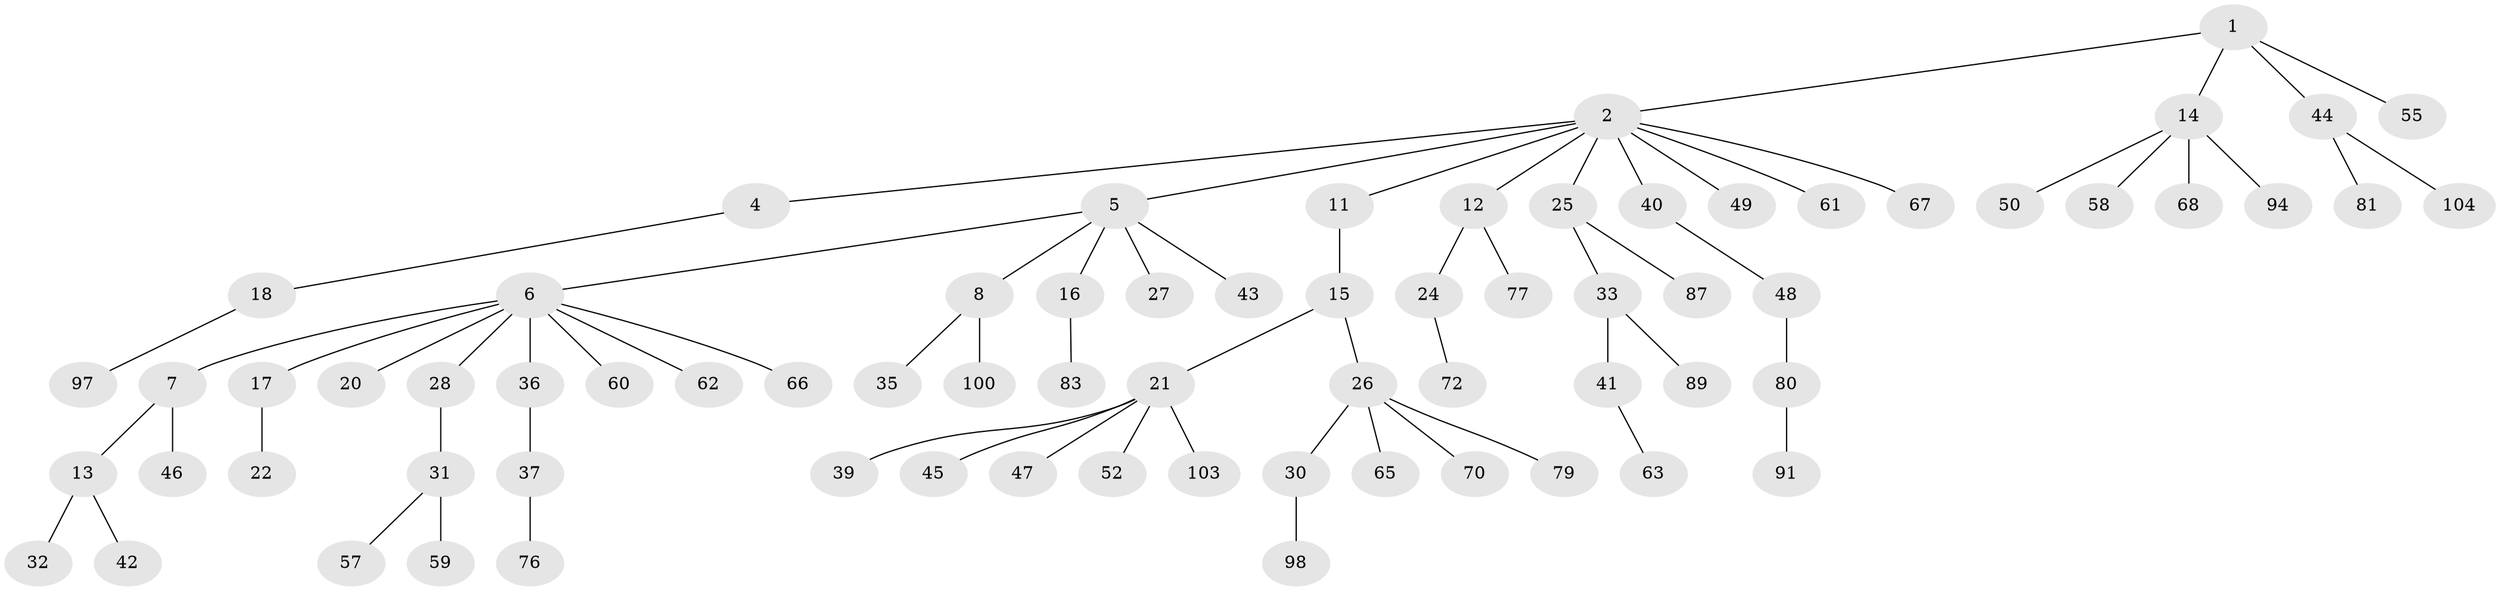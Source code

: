 // Generated by graph-tools (version 1.1) at 2025/52/02/27/25 19:52:10]
// undirected, 72 vertices, 71 edges
graph export_dot {
graph [start="1"]
  node [color=gray90,style=filled];
  1 [super="+75"];
  2 [super="+3"];
  4 [super="+99"];
  5 [super="+9"];
  6 [super="+10"];
  7 [super="+64"];
  8 [super="+56"];
  11;
  12 [super="+71"];
  13;
  14 [super="+54"];
  15 [super="+19"];
  16;
  17;
  18 [super="+96"];
  20;
  21 [super="+34"];
  22 [super="+23"];
  24 [super="+53"];
  25 [super="+69"];
  26 [super="+29"];
  27;
  28 [super="+93"];
  30 [super="+38"];
  31 [super="+84"];
  32 [super="+102"];
  33;
  35;
  36;
  37;
  39 [super="+82"];
  40;
  41;
  42;
  43 [super="+90"];
  44 [super="+51"];
  45 [super="+92"];
  46 [super="+86"];
  47 [super="+85"];
  48 [super="+73"];
  49;
  50;
  52;
  55;
  57;
  58;
  59;
  60;
  61;
  62;
  63;
  65 [super="+74"];
  66;
  67;
  68;
  70;
  72;
  76;
  77 [super="+78"];
  79;
  80;
  81;
  83 [super="+88"];
  87 [super="+101"];
  89 [super="+95"];
  91 [super="+105"];
  94;
  97;
  98;
  100;
  103;
  104 [super="+106"];
  1 -- 2;
  1 -- 14;
  1 -- 44;
  1 -- 55;
  2 -- 4;
  2 -- 5;
  2 -- 11;
  2 -- 12;
  2 -- 25;
  2 -- 67;
  2 -- 40;
  2 -- 49;
  2 -- 61;
  4 -- 18;
  5 -- 6;
  5 -- 8;
  5 -- 27;
  5 -- 43;
  5 -- 16;
  6 -- 7;
  6 -- 28;
  6 -- 17;
  6 -- 66;
  6 -- 36;
  6 -- 20;
  6 -- 60;
  6 -- 62;
  7 -- 13;
  7 -- 46;
  8 -- 35;
  8 -- 100;
  11 -- 15;
  12 -- 24;
  12 -- 77;
  13 -- 32;
  13 -- 42;
  14 -- 50;
  14 -- 94;
  14 -- 58;
  14 -- 68;
  15 -- 21;
  15 -- 26;
  16 -- 83;
  17 -- 22;
  18 -- 97;
  21 -- 39;
  21 -- 52;
  21 -- 103;
  21 -- 45;
  21 -- 47;
  24 -- 72;
  25 -- 33;
  25 -- 87;
  26 -- 30;
  26 -- 65;
  26 -- 70;
  26 -- 79;
  28 -- 31;
  30 -- 98;
  31 -- 57;
  31 -- 59;
  33 -- 41;
  33 -- 89;
  36 -- 37;
  37 -- 76;
  40 -- 48;
  41 -- 63;
  44 -- 81;
  44 -- 104;
  48 -- 80;
  80 -- 91;
}
